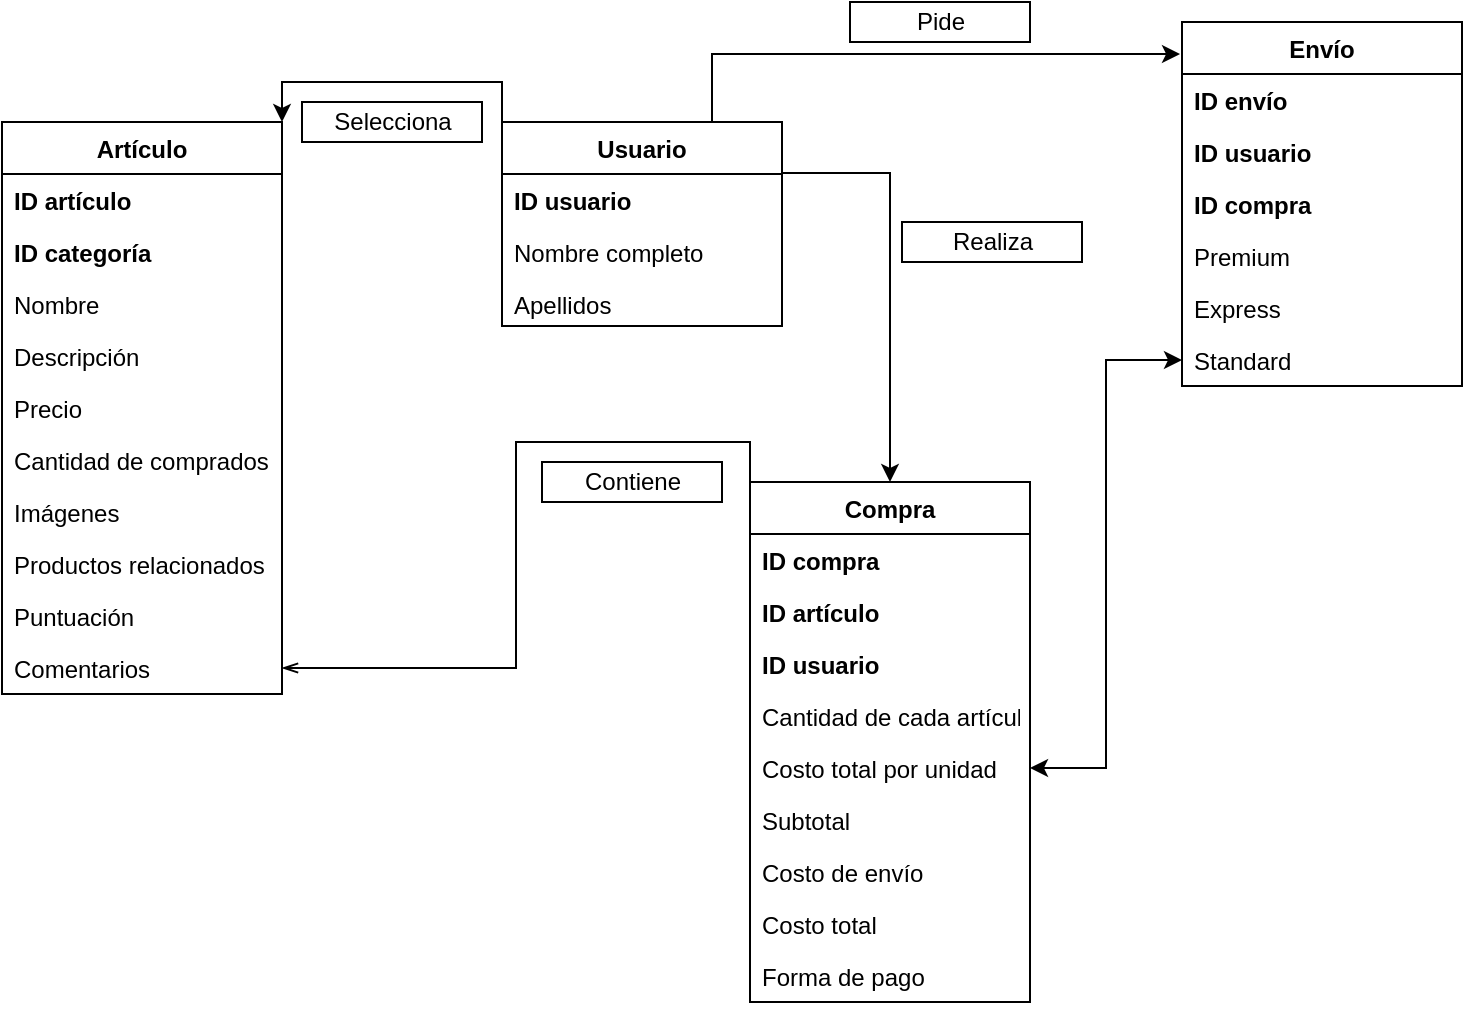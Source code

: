 <mxfile version="13.6.0" type="github">
  <diagram id="-ccd-eS1vYm8EQQXyc9x" name="Page-1">
    <mxGraphModel dx="1038" dy="1744" grid="1" gridSize="10" guides="1" tooltips="1" connect="1" arrows="1" fold="1" page="1" pageScale="1" pageWidth="827" pageHeight="1169" math="0" shadow="0">
      <root>
        <mxCell id="0" />
        <mxCell id="1" parent="0" />
        <mxCell id="dxjjk5VybI-RDGXXJQCJ-1" value="Artículo" style="swimlane;fontStyle=1;childLayout=stackLayout;horizontal=1;startSize=26;fillColor=none;horizontalStack=0;resizeParent=1;resizeParentMax=0;resizeLast=0;collapsible=1;marginBottom=0;" vertex="1" parent="1">
          <mxGeometry x="40" y="20" width="140" height="286" as="geometry" />
        </mxCell>
        <mxCell id="dxjjk5VybI-RDGXXJQCJ-2" value="ID artículo" style="text;strokeColor=none;fillColor=none;align=left;verticalAlign=top;spacingLeft=4;spacingRight=4;overflow=hidden;rotatable=0;points=[[0,0.5],[1,0.5]];portConstraint=eastwest;fontStyle=1" vertex="1" parent="dxjjk5VybI-RDGXXJQCJ-1">
          <mxGeometry y="26" width="140" height="26" as="geometry" />
        </mxCell>
        <mxCell id="dxjjk5VybI-RDGXXJQCJ-5" value="ID categoría" style="text;strokeColor=none;fillColor=none;align=left;verticalAlign=top;spacingLeft=4;spacingRight=4;overflow=hidden;rotatable=0;points=[[0,0.5],[1,0.5]];portConstraint=eastwest;fontStyle=1" vertex="1" parent="dxjjk5VybI-RDGXXJQCJ-1">
          <mxGeometry y="52" width="140" height="26" as="geometry" />
        </mxCell>
        <mxCell id="dxjjk5VybI-RDGXXJQCJ-3" value="Nombre" style="text;strokeColor=none;fillColor=none;align=left;verticalAlign=top;spacingLeft=4;spacingRight=4;overflow=hidden;rotatable=0;points=[[0,0.5],[1,0.5]];portConstraint=eastwest;" vertex="1" parent="dxjjk5VybI-RDGXXJQCJ-1">
          <mxGeometry y="78" width="140" height="26" as="geometry" />
        </mxCell>
        <mxCell id="dxjjk5VybI-RDGXXJQCJ-4" value="Descripción" style="text;strokeColor=none;fillColor=none;align=left;verticalAlign=top;spacingLeft=4;spacingRight=4;overflow=hidden;rotatable=0;points=[[0,0.5],[1,0.5]];portConstraint=eastwest;" vertex="1" parent="dxjjk5VybI-RDGXXJQCJ-1">
          <mxGeometry y="104" width="140" height="26" as="geometry" />
        </mxCell>
        <mxCell id="dxjjk5VybI-RDGXXJQCJ-6" value="Precio" style="text;strokeColor=none;fillColor=none;align=left;verticalAlign=top;spacingLeft=4;spacingRight=4;overflow=hidden;rotatable=0;points=[[0,0.5],[1,0.5]];portConstraint=eastwest;" vertex="1" parent="dxjjk5VybI-RDGXXJQCJ-1">
          <mxGeometry y="130" width="140" height="26" as="geometry" />
        </mxCell>
        <mxCell id="dxjjk5VybI-RDGXXJQCJ-7" value="Cantidad de comprados" style="text;strokeColor=none;fillColor=none;align=left;verticalAlign=top;spacingLeft=4;spacingRight=4;overflow=hidden;rotatable=0;points=[[0,0.5],[1,0.5]];portConstraint=eastwest;" vertex="1" parent="dxjjk5VybI-RDGXXJQCJ-1">
          <mxGeometry y="156" width="140" height="26" as="geometry" />
        </mxCell>
        <mxCell id="dxjjk5VybI-RDGXXJQCJ-8" value="Imágenes" style="text;strokeColor=none;fillColor=none;align=left;verticalAlign=top;spacingLeft=4;spacingRight=4;overflow=hidden;rotatable=0;points=[[0,0.5],[1,0.5]];portConstraint=eastwest;" vertex="1" parent="dxjjk5VybI-RDGXXJQCJ-1">
          <mxGeometry y="182" width="140" height="26" as="geometry" />
        </mxCell>
        <mxCell id="dxjjk5VybI-RDGXXJQCJ-9" value="Productos relacionados" style="text;strokeColor=none;fillColor=none;align=left;verticalAlign=top;spacingLeft=4;spacingRight=4;overflow=hidden;rotatable=0;points=[[0,0.5],[1,0.5]];portConstraint=eastwest;" vertex="1" parent="dxjjk5VybI-RDGXXJQCJ-1">
          <mxGeometry y="208" width="140" height="26" as="geometry" />
        </mxCell>
        <mxCell id="dxjjk5VybI-RDGXXJQCJ-10" value="Puntuación" style="text;strokeColor=none;fillColor=none;align=left;verticalAlign=top;spacingLeft=4;spacingRight=4;overflow=hidden;rotatable=0;points=[[0,0.5],[1,0.5]];portConstraint=eastwest;" vertex="1" parent="dxjjk5VybI-RDGXXJQCJ-1">
          <mxGeometry y="234" width="140" height="26" as="geometry" />
        </mxCell>
        <mxCell id="dxjjk5VybI-RDGXXJQCJ-11" value="Comentarios" style="text;strokeColor=none;fillColor=none;align=left;verticalAlign=top;spacingLeft=4;spacingRight=4;overflow=hidden;rotatable=0;points=[[0,0.5],[1,0.5]];portConstraint=eastwest;" vertex="1" parent="dxjjk5VybI-RDGXXJQCJ-1">
          <mxGeometry y="260" width="140" height="26" as="geometry" />
        </mxCell>
        <mxCell id="dxjjk5VybI-RDGXXJQCJ-59" style="edgeStyle=orthogonalEdgeStyle;rounded=0;orthogonalLoop=1;jettySize=auto;html=1;exitX=0;exitY=0;exitDx=0;exitDy=0;entryX=1;entryY=0;entryDx=0;entryDy=0;" edge="1" parent="1" source="dxjjk5VybI-RDGXXJQCJ-12" target="dxjjk5VybI-RDGXXJQCJ-1">
          <mxGeometry relative="1" as="geometry" />
        </mxCell>
        <mxCell id="dxjjk5VybI-RDGXXJQCJ-61" style="edgeStyle=orthogonalEdgeStyle;rounded=0;orthogonalLoop=1;jettySize=auto;html=1;exitX=1;exitY=0.25;exitDx=0;exitDy=0;startArrow=none;startFill=0;strokeColor=#000000;" edge="1" parent="1" source="dxjjk5VybI-RDGXXJQCJ-12" target="dxjjk5VybI-RDGXXJQCJ-23">
          <mxGeometry relative="1" as="geometry" />
        </mxCell>
        <mxCell id="dxjjk5VybI-RDGXXJQCJ-65" style="edgeStyle=orthogonalEdgeStyle;rounded=0;orthogonalLoop=1;jettySize=auto;html=1;exitX=0.75;exitY=0;exitDx=0;exitDy=0;entryX=-0.007;entryY=0.088;entryDx=0;entryDy=0;entryPerimeter=0;startArrow=none;startFill=0;endArrow=classic;endFill=1;strokeColor=#000000;" edge="1" parent="1" source="dxjjk5VybI-RDGXXJQCJ-12" target="dxjjk5VybI-RDGXXJQCJ-41">
          <mxGeometry relative="1" as="geometry" />
        </mxCell>
        <mxCell id="dxjjk5VybI-RDGXXJQCJ-12" value="Usuario" style="swimlane;fontStyle=1;childLayout=stackLayout;horizontal=1;startSize=26;fillColor=none;horizontalStack=0;resizeParent=1;resizeParentMax=0;resizeLast=0;collapsible=1;marginBottom=0;" vertex="1" parent="1">
          <mxGeometry x="290" y="20" width="140" height="102" as="geometry" />
        </mxCell>
        <mxCell id="dxjjk5VybI-RDGXXJQCJ-13" value="ID usuario" style="text;strokeColor=none;fillColor=none;align=left;verticalAlign=top;spacingLeft=4;spacingRight=4;overflow=hidden;rotatable=0;points=[[0,0.5],[1,0.5]];portConstraint=eastwest;fontStyle=1" vertex="1" parent="dxjjk5VybI-RDGXXJQCJ-12">
          <mxGeometry y="26" width="140" height="26" as="geometry" />
        </mxCell>
        <mxCell id="dxjjk5VybI-RDGXXJQCJ-15" value="Nombre completo" style="text;strokeColor=none;fillColor=none;align=left;verticalAlign=top;spacingLeft=4;spacingRight=4;overflow=hidden;rotatable=0;points=[[0,0.5],[1,0.5]];portConstraint=eastwest;" vertex="1" parent="dxjjk5VybI-RDGXXJQCJ-12">
          <mxGeometry y="52" width="140" height="26" as="geometry" />
        </mxCell>
        <mxCell id="dxjjk5VybI-RDGXXJQCJ-16" value="Apellidos" style="text;strokeColor=none;fillColor=none;align=left;verticalAlign=top;spacingLeft=4;spacingRight=4;overflow=hidden;rotatable=0;points=[[0,0.5],[1,0.5]];portConstraint=eastwest;" vertex="1" parent="dxjjk5VybI-RDGXXJQCJ-12">
          <mxGeometry y="78" width="140" height="24" as="geometry" />
        </mxCell>
        <mxCell id="dxjjk5VybI-RDGXXJQCJ-57" value="Selecciona" style="html=1;" vertex="1" parent="1">
          <mxGeometry x="190" y="10" width="90" height="20" as="geometry" />
        </mxCell>
        <mxCell id="dxjjk5VybI-RDGXXJQCJ-60" style="edgeStyle=orthogonalEdgeStyle;rounded=0;orthogonalLoop=1;jettySize=auto;html=1;entryX=0;entryY=0;entryDx=0;entryDy=0;startArrow=openThin;startFill=0;endArrow=none;endFill=0;" edge="1" parent="1" source="dxjjk5VybI-RDGXXJQCJ-11" target="dxjjk5VybI-RDGXXJQCJ-23">
          <mxGeometry relative="1" as="geometry" />
        </mxCell>
        <mxCell id="dxjjk5VybI-RDGXXJQCJ-23" value="Compra" style="swimlane;fontStyle=1;childLayout=stackLayout;horizontal=1;startSize=26;fillColor=none;horizontalStack=0;resizeParent=1;resizeParentMax=0;resizeLast=0;collapsible=1;marginBottom=0;" vertex="1" parent="1">
          <mxGeometry x="414" y="200" width="140" height="260" as="geometry" />
        </mxCell>
        <mxCell id="dxjjk5VybI-RDGXXJQCJ-24" value="ID compra" style="text;strokeColor=none;fillColor=none;align=left;verticalAlign=top;spacingLeft=4;spacingRight=4;overflow=hidden;rotatable=0;points=[[0,0.5],[1,0.5]];portConstraint=eastwest;fontStyle=1" vertex="1" parent="dxjjk5VybI-RDGXXJQCJ-23">
          <mxGeometry y="26" width="140" height="26" as="geometry" />
        </mxCell>
        <mxCell id="dxjjk5VybI-RDGXXJQCJ-34" value="ID artículo" style="text;strokeColor=none;fillColor=none;align=left;verticalAlign=top;spacingLeft=4;spacingRight=4;overflow=hidden;rotatable=0;points=[[0,0.5],[1,0.5]];portConstraint=eastwest;fontStyle=1" vertex="1" parent="dxjjk5VybI-RDGXXJQCJ-23">
          <mxGeometry y="52" width="140" height="26" as="geometry" />
        </mxCell>
        <mxCell id="dxjjk5VybI-RDGXXJQCJ-25" value="ID usuario" style="text;strokeColor=none;fillColor=none;align=left;verticalAlign=top;spacingLeft=4;spacingRight=4;overflow=hidden;rotatable=0;points=[[0,0.5],[1,0.5]];portConstraint=eastwest;fontStyle=1" vertex="1" parent="dxjjk5VybI-RDGXXJQCJ-23">
          <mxGeometry y="78" width="140" height="26" as="geometry" />
        </mxCell>
        <mxCell id="dxjjk5VybI-RDGXXJQCJ-26" value="Cantidad de cada artículo" style="text;strokeColor=none;fillColor=none;align=left;verticalAlign=top;spacingLeft=4;spacingRight=4;overflow=hidden;rotatable=0;points=[[0,0.5],[1,0.5]];portConstraint=eastwest;" vertex="1" parent="dxjjk5VybI-RDGXXJQCJ-23">
          <mxGeometry y="104" width="140" height="26" as="geometry" />
        </mxCell>
        <mxCell id="dxjjk5VybI-RDGXXJQCJ-27" value="Costo total por unidad" style="text;strokeColor=none;fillColor=none;align=left;verticalAlign=top;spacingLeft=4;spacingRight=4;overflow=hidden;rotatable=0;points=[[0,0.5],[1,0.5]];portConstraint=eastwest;" vertex="1" parent="dxjjk5VybI-RDGXXJQCJ-23">
          <mxGeometry y="130" width="140" height="26" as="geometry" />
        </mxCell>
        <mxCell id="dxjjk5VybI-RDGXXJQCJ-28" value="Subtotal" style="text;strokeColor=none;fillColor=none;align=left;verticalAlign=top;spacingLeft=4;spacingRight=4;overflow=hidden;rotatable=0;points=[[0,0.5],[1,0.5]];portConstraint=eastwest;" vertex="1" parent="dxjjk5VybI-RDGXXJQCJ-23">
          <mxGeometry y="156" width="140" height="26" as="geometry" />
        </mxCell>
        <mxCell id="dxjjk5VybI-RDGXXJQCJ-29" value="Costo de envío" style="text;strokeColor=none;fillColor=none;align=left;verticalAlign=top;spacingLeft=4;spacingRight=4;overflow=hidden;rotatable=0;points=[[0,0.5],[1,0.5]];portConstraint=eastwest;" vertex="1" parent="dxjjk5VybI-RDGXXJQCJ-23">
          <mxGeometry y="182" width="140" height="26" as="geometry" />
        </mxCell>
        <mxCell id="dxjjk5VybI-RDGXXJQCJ-30" value="Costo total" style="text;strokeColor=none;fillColor=none;align=left;verticalAlign=top;spacingLeft=4;spacingRight=4;overflow=hidden;rotatable=0;points=[[0,0.5],[1,0.5]];portConstraint=eastwest;" vertex="1" parent="dxjjk5VybI-RDGXXJQCJ-23">
          <mxGeometry y="208" width="140" height="26" as="geometry" />
        </mxCell>
        <mxCell id="dxjjk5VybI-RDGXXJQCJ-40" value="Forma de pago" style="text;strokeColor=none;fillColor=none;align=left;verticalAlign=top;spacingLeft=4;spacingRight=4;overflow=hidden;rotatable=0;points=[[0,0.5],[1,0.5]];portConstraint=eastwest;" vertex="1" parent="dxjjk5VybI-RDGXXJQCJ-23">
          <mxGeometry y="234" width="140" height="26" as="geometry" />
        </mxCell>
        <mxCell id="dxjjk5VybI-RDGXXJQCJ-62" value="Realiza" style="html=1;" vertex="1" parent="1">
          <mxGeometry x="490" y="70" width="90" height="20" as="geometry" />
        </mxCell>
        <mxCell id="dxjjk5VybI-RDGXXJQCJ-63" value="Contiene" style="html=1;" vertex="1" parent="1">
          <mxGeometry x="310" y="190" width="90" height="20" as="geometry" />
        </mxCell>
        <mxCell id="dxjjk5VybI-RDGXXJQCJ-41" value="Envío" style="swimlane;fontStyle=1;childLayout=stackLayout;horizontal=1;startSize=26;fillColor=none;horizontalStack=0;resizeParent=1;resizeParentMax=0;resizeLast=0;collapsible=1;marginBottom=0;" vertex="1" parent="1">
          <mxGeometry x="630" y="-30" width="140" height="182" as="geometry" />
        </mxCell>
        <mxCell id="dxjjk5VybI-RDGXXJQCJ-42" value="ID envío" style="text;strokeColor=none;fillColor=none;align=left;verticalAlign=top;spacingLeft=4;spacingRight=4;overflow=hidden;rotatable=0;points=[[0,0.5],[1,0.5]];portConstraint=eastwest;fontStyle=1" vertex="1" parent="dxjjk5VybI-RDGXXJQCJ-41">
          <mxGeometry y="26" width="140" height="26" as="geometry" />
        </mxCell>
        <mxCell id="dxjjk5VybI-RDGXXJQCJ-64" value="ID usuario" style="text;strokeColor=none;fillColor=none;align=left;verticalAlign=top;spacingLeft=4;spacingRight=4;overflow=hidden;rotatable=0;points=[[0,0.5],[1,0.5]];portConstraint=eastwest;fontStyle=1" vertex="1" parent="dxjjk5VybI-RDGXXJQCJ-41">
          <mxGeometry y="52" width="140" height="26" as="geometry" />
        </mxCell>
        <mxCell id="dxjjk5VybI-RDGXXJQCJ-51" value="ID compra" style="text;strokeColor=none;fillColor=none;align=left;verticalAlign=top;spacingLeft=4;spacingRight=4;overflow=hidden;rotatable=0;points=[[0,0.5],[1,0.5]];portConstraint=eastwest;fontStyle=1" vertex="1" parent="dxjjk5VybI-RDGXXJQCJ-41">
          <mxGeometry y="78" width="140" height="26" as="geometry" />
        </mxCell>
        <mxCell id="dxjjk5VybI-RDGXXJQCJ-45" value="Premium" style="text;strokeColor=none;fillColor=none;align=left;verticalAlign=top;spacingLeft=4;spacingRight=4;overflow=hidden;rotatable=0;points=[[0,0.5],[1,0.5]];portConstraint=eastwest;" vertex="1" parent="dxjjk5VybI-RDGXXJQCJ-41">
          <mxGeometry y="104" width="140" height="26" as="geometry" />
        </mxCell>
        <mxCell id="dxjjk5VybI-RDGXXJQCJ-52" value="Express" style="text;strokeColor=none;fillColor=none;align=left;verticalAlign=top;spacingLeft=4;spacingRight=4;overflow=hidden;rotatable=0;points=[[0,0.5],[1,0.5]];portConstraint=eastwest;" vertex="1" parent="dxjjk5VybI-RDGXXJQCJ-41">
          <mxGeometry y="130" width="140" height="26" as="geometry" />
        </mxCell>
        <mxCell id="dxjjk5VybI-RDGXXJQCJ-46" value="Standard" style="text;strokeColor=none;fillColor=none;align=left;verticalAlign=top;spacingLeft=4;spacingRight=4;overflow=hidden;rotatable=0;points=[[0,0.5],[1,0.5]];portConstraint=eastwest;" vertex="1" parent="dxjjk5VybI-RDGXXJQCJ-41">
          <mxGeometry y="156" width="140" height="26" as="geometry" />
        </mxCell>
        <mxCell id="dxjjk5VybI-RDGXXJQCJ-66" value="Pide" style="html=1;" vertex="1" parent="1">
          <mxGeometry x="464" y="-40" width="90" height="20" as="geometry" />
        </mxCell>
        <mxCell id="dxjjk5VybI-RDGXXJQCJ-67" style="edgeStyle=orthogonalEdgeStyle;rounded=0;orthogonalLoop=1;jettySize=auto;html=1;exitX=1;exitY=0.5;exitDx=0;exitDy=0;startArrow=classic;startFill=1;endArrow=classic;endFill=1;strokeColor=#000000;" edge="1" parent="1" source="dxjjk5VybI-RDGXXJQCJ-27" target="dxjjk5VybI-RDGXXJQCJ-46">
          <mxGeometry relative="1" as="geometry" />
        </mxCell>
      </root>
    </mxGraphModel>
  </diagram>
</mxfile>
